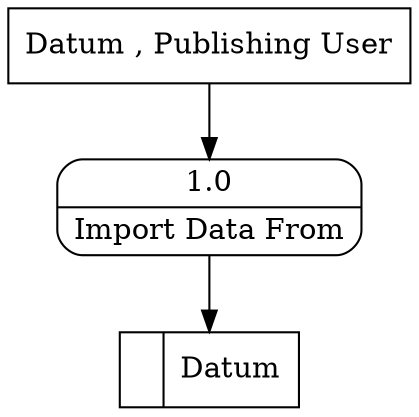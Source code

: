 digraph dfd2{ 
node[shape=record]
200 [label="<f0>  |<f1> Datum " ];
201 [label="Datum , Publishing User" shape=box];
202 [label="{<f0> 1.0|<f1> Import Data From }" shape=Mrecord];
201 -> 202
202 -> 200
}